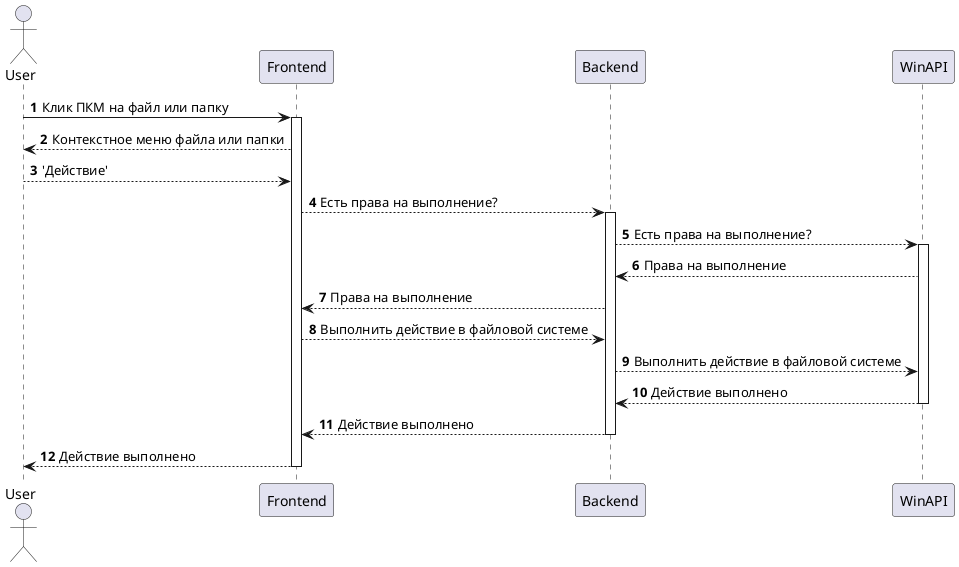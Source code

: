 @startuml

autonumber
actor User
participant "Frontend" as Frontend
participant "Backend" as Backend
participant "WinAPI" as WinAPI

User -> Frontend: Клик ПКМ на файл или папку

activate Frontend
Frontend --> User: Контекстное меню файла или папки

User --> Frontend: 'Действие'
Frontend --> Backend: Есть права на выполнение?

activate Backend
Backend --> WinAPI: Есть права на выполнение?

activate WinAPI
WinAPI --> Backend: Права на выполнение
Backend --> Frontend: Права на выполнение
Frontend --> Backend: Выполнить действие в файловой системе
Backend --> WinAPI: Выполнить действие в файловой системе
WinAPI --> Backend: Действие выполнено
deactivate WinAPI

Backend --> Frontend: Действие выполнено
deactivate Backend

Frontend --> User: Действие выполнено
deactivate Frontend
@enduml